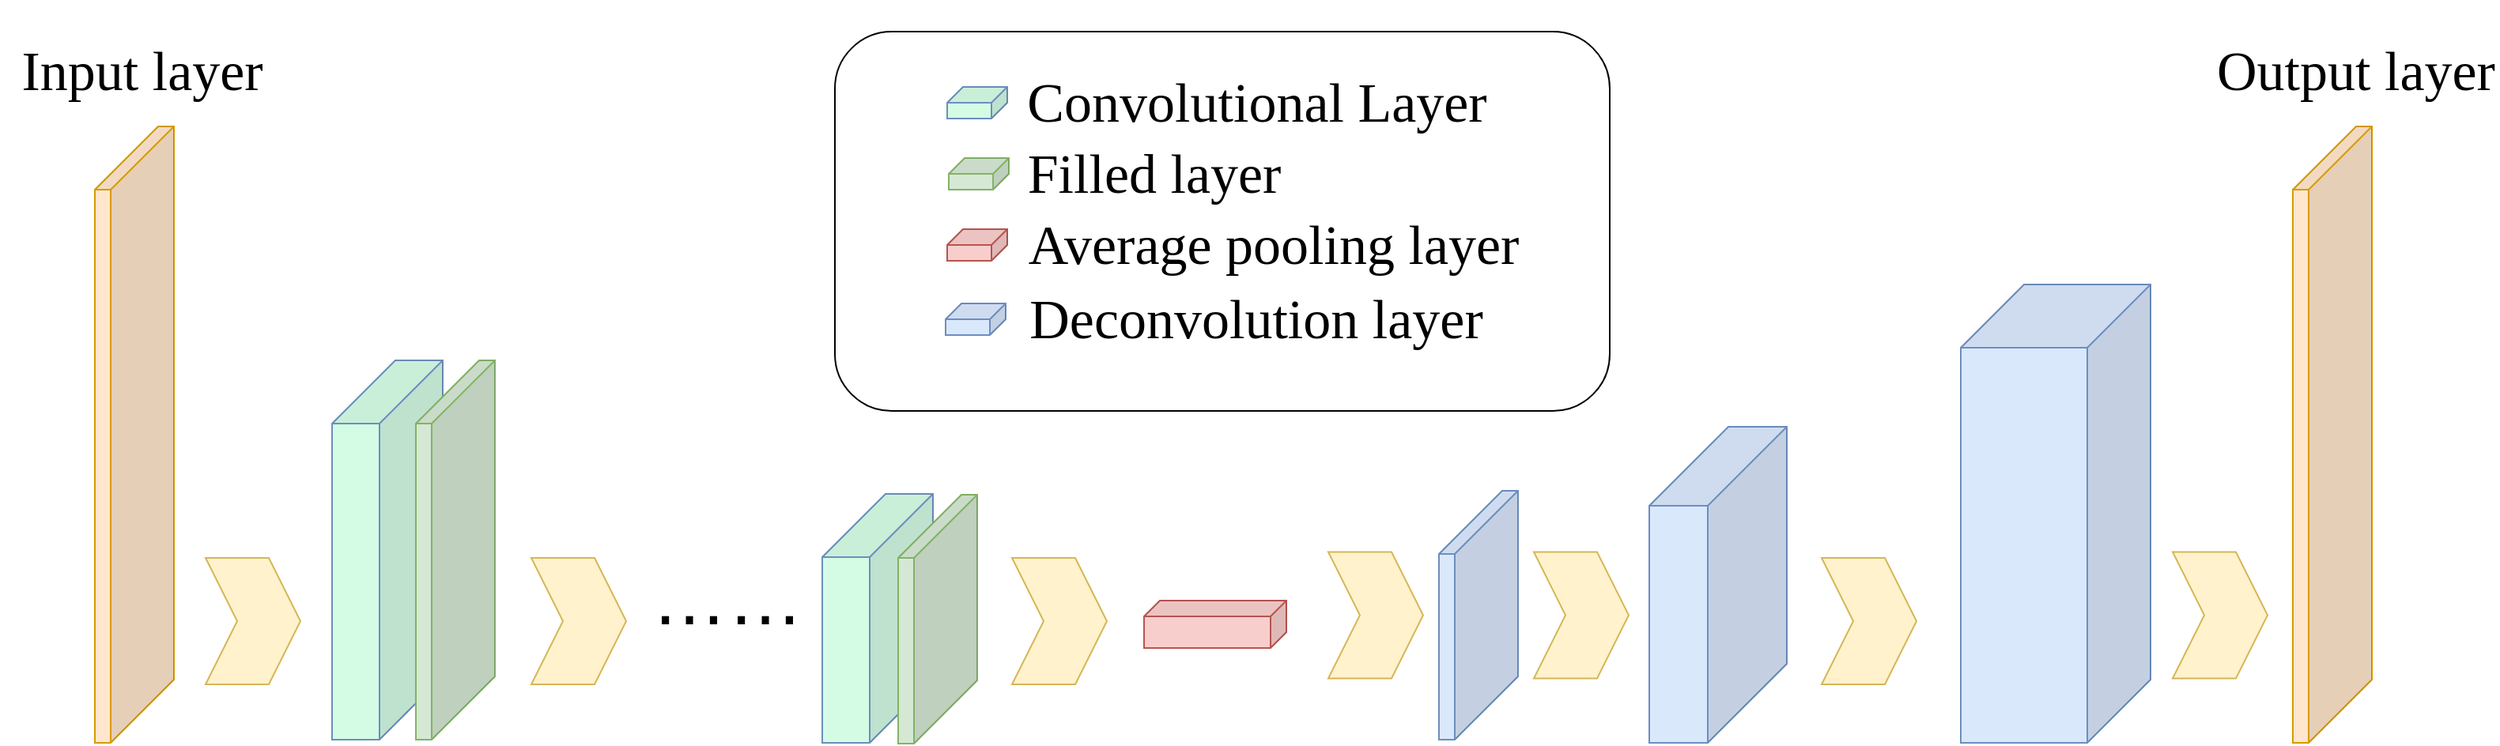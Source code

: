 <mxfile version="26.0.6">
  <diagram name="第 1 页" id="Dq6Lps-M6JQKtfp268AX">
    <mxGraphModel dx="2893" dy="1149" grid="1" gridSize="10" guides="1" tooltips="1" connect="1" arrows="1" fold="1" page="1" pageScale="1" pageWidth="827" pageHeight="1169" math="0" shadow="0">
      <root>
        <mxCell id="0" />
        <mxCell id="1" parent="0" />
        <mxCell id="OkDgl0dUBWGQh2s2AeRR-3" value="" style="shape=cube;whiteSpace=wrap;html=1;boundedLbl=1;backgroundOutline=1;darkOpacity=0.05;darkOpacity2=0.1;size=40;direction=east;flipV=0;flipH=1;fillColor=#ffe6cc;strokeColor=#d79b00;" parent="1" vertex="1">
          <mxGeometry x="-250" y="120" width="50" height="390" as="geometry" />
        </mxCell>
        <mxCell id="OkDgl0dUBWGQh2s2AeRR-4" value="" style="shape=cube;whiteSpace=wrap;html=1;boundedLbl=1;backgroundOutline=1;darkOpacity=0.05;darkOpacity2=0.1;size=40;flipH=1;fillColor=#d4fce5;strokeColor=#6c8ebf;" parent="1" vertex="1">
          <mxGeometry x="-100" y="268" width="70" height="240" as="geometry" />
        </mxCell>
        <mxCell id="OkDgl0dUBWGQh2s2AeRR-5" value="" style="shape=cube;whiteSpace=wrap;html=1;boundedLbl=1;backgroundOutline=1;darkOpacity=0.05;darkOpacity2=0.1;size=40;flipH=1;fillColor=#d5e8d4;strokeColor=#82b366;" parent="1" vertex="1">
          <mxGeometry x="-47" y="268" width="50" height="240" as="geometry" />
        </mxCell>
        <mxCell id="OkDgl0dUBWGQh2s2AeRR-6" value="&lt;font style=&quot;font-size: 48px;&quot;&gt;……&lt;/font&gt;" style="text;html=1;align=center;verticalAlign=middle;whiteSpace=wrap;rounded=0;" parent="1" vertex="1">
          <mxGeometry x="120" y="403" width="60" height="30" as="geometry" />
        </mxCell>
        <mxCell id="OkDgl0dUBWGQh2s2AeRR-7" value="" style="shape=cube;whiteSpace=wrap;html=1;boundedLbl=1;backgroundOutline=1;darkOpacity=0.05;darkOpacity2=0.1;size=40;flipH=1;fillColor=#d4fce5;strokeColor=#6c8ebf;" parent="1" vertex="1">
          <mxGeometry x="210" y="352.5" width="70" height="157.5" as="geometry" />
        </mxCell>
        <mxCell id="OkDgl0dUBWGQh2s2AeRR-8" value="" style="shape=cube;whiteSpace=wrap;html=1;boundedLbl=1;backgroundOutline=1;darkOpacity=0.05;darkOpacity2=0.1;size=40;flipH=1;fillColor=#d5e8d4;strokeColor=#82b366;" parent="1" vertex="1">
          <mxGeometry x="258" y="353" width="50" height="157.5" as="geometry" />
        </mxCell>
        <mxCell id="OkDgl0dUBWGQh2s2AeRR-9" value="" style="shape=cube;whiteSpace=wrap;html=1;boundedLbl=1;backgroundOutline=1;darkOpacity=0.05;darkOpacity2=0.1;size=10;flipH=1;fillColor=#f8cecc;strokeColor=#b85450;" parent="1" vertex="1">
          <mxGeometry x="413.5" y="420" width="90" height="30" as="geometry" />
        </mxCell>
        <mxCell id="OkDgl0dUBWGQh2s2AeRR-12" value="" style="shape=cube;whiteSpace=wrap;html=1;boundedLbl=1;backgroundOutline=1;darkOpacity=0.05;darkOpacity2=0.1;size=40;flipH=1;fillColor=#dae8fc;strokeColor=#6c8ebf;" parent="1" vertex="1">
          <mxGeometry x="600" y="350.5" width="50" height="157.5" as="geometry" />
        </mxCell>
        <mxCell id="OkDgl0dUBWGQh2s2AeRR-13" value="" style="shape=step;perimeter=stepPerimeter;whiteSpace=wrap;html=1;fixedSize=1;fillColor=#fff2cc;strokeColor=#d6b656;" parent="1" vertex="1">
          <mxGeometry x="-180" y="393" width="60" height="80" as="geometry" />
        </mxCell>
        <mxCell id="OkDgl0dUBWGQh2s2AeRR-14" value="" style="shape=step;perimeter=stepPerimeter;whiteSpace=wrap;html=1;fixedSize=1;fillColor=#fff2cc;strokeColor=#d6b656;" parent="1" vertex="1">
          <mxGeometry x="26" y="393" width="60" height="80" as="geometry" />
        </mxCell>
        <mxCell id="OkDgl0dUBWGQh2s2AeRR-15" value="" style="shape=step;perimeter=stepPerimeter;whiteSpace=wrap;html=1;fixedSize=1;fillColor=#fff2cc;strokeColor=#d6b656;" parent="1" vertex="1">
          <mxGeometry x="330" y="393" width="60" height="80" as="geometry" />
        </mxCell>
        <mxCell id="OkDgl0dUBWGQh2s2AeRR-16" value="" style="shape=step;perimeter=stepPerimeter;whiteSpace=wrap;html=1;fixedSize=1;fillColor=#fff2cc;strokeColor=#d6b656;" parent="1" vertex="1">
          <mxGeometry x="530" y="389.25" width="60" height="80" as="geometry" />
        </mxCell>
        <mxCell id="OkDgl0dUBWGQh2s2AeRR-17" value="" style="shape=cube;whiteSpace=wrap;html=1;boundedLbl=1;backgroundOutline=1;darkOpacity=0.05;darkOpacity2=0.1;size=50;flipH=1;fillColor=#dae8fc;strokeColor=#6c8ebf;" parent="1" vertex="1">
          <mxGeometry x="733" y="310" width="87" height="200" as="geometry" />
        </mxCell>
        <mxCell id="OkDgl0dUBWGQh2s2AeRR-18" value="" style="shape=cube;whiteSpace=wrap;html=1;boundedLbl=1;backgroundOutline=1;darkOpacity=0.05;darkOpacity2=0.1;size=40;flipH=1;strokeColor=#6c8ebf;fillColor=#dae8fc;" parent="1" vertex="1">
          <mxGeometry x="930" y="220" width="120" height="290" as="geometry" />
        </mxCell>
        <mxCell id="OkDgl0dUBWGQh2s2AeRR-19" value="" style="shape=cube;whiteSpace=wrap;html=1;boundedLbl=1;backgroundOutline=1;darkOpacity=0.05;darkOpacity2=0.1;size=40;direction=east;flipV=0;flipH=1;fillColor=#ffe6cc;strokeColor=#d79b00;" parent="1" vertex="1">
          <mxGeometry x="1140" y="120" width="50" height="390" as="geometry" />
        </mxCell>
        <mxCell id="OkDgl0dUBWGQh2s2AeRR-22" value="" style="shape=step;perimeter=stepPerimeter;whiteSpace=wrap;html=1;fixedSize=1;fillColor=#fff2cc;strokeColor=#d6b656;" parent="1" vertex="1">
          <mxGeometry x="660" y="389.25" width="60" height="80" as="geometry" />
        </mxCell>
        <mxCell id="OkDgl0dUBWGQh2s2AeRR-25" value="" style="shape=step;perimeter=stepPerimeter;whiteSpace=wrap;html=1;fixedSize=1;fillColor=#fff2cc;strokeColor=#d6b656;" parent="1" vertex="1">
          <mxGeometry x="842" y="393" width="60" height="80" as="geometry" />
        </mxCell>
        <mxCell id="OkDgl0dUBWGQh2s2AeRR-26" value="" style="shape=step;perimeter=stepPerimeter;whiteSpace=wrap;html=1;fixedSize=1;fillColor=#fff2cc;strokeColor=#d6b656;" parent="1" vertex="1">
          <mxGeometry x="1064" y="389.25" width="60" height="80" as="geometry" />
        </mxCell>
        <mxCell id="OkDgl0dUBWGQh2s2AeRR-35" value="&lt;font face=&quot;Times New Roman&quot;&gt;&lt;span style=&quot;text-align: left;&quot;&gt;Input&lt;/span&gt;&lt;span style=&quot;text-align: left;&quot;&gt; layer&lt;/span&gt;&lt;/font&gt;" style="text;html=1;align=center;verticalAlign=middle;whiteSpace=wrap;rounded=0;fillColor=none;fontSize=35;" parent="1" vertex="1">
          <mxGeometry x="-310" y="40" width="180" height="90" as="geometry" />
        </mxCell>
        <mxCell id="OkDgl0dUBWGQh2s2AeRR-47" value="" style="group;fontSize=35;" parent="1" vertex="1" connectable="0">
          <mxGeometry x="190" y="60" width="490" height="240" as="geometry" />
        </mxCell>
        <mxCell id="OkDgl0dUBWGQh2s2AeRR-32" value="" style="rounded=1;whiteSpace=wrap;html=1;fillColor=none;fontSize=35;" parent="OkDgl0dUBWGQh2s2AeRR-47" vertex="1">
          <mxGeometry x="28" width="490" height="240" as="geometry" />
        </mxCell>
        <mxCell id="OkDgl0dUBWGQh2s2AeRR-36" value="" style="shape=cube;whiteSpace=wrap;html=1;boundedLbl=1;backgroundOutline=1;darkOpacity=0.05;darkOpacity2=0.1;size=10;flipH=1;fillColor=#d4fce5;strokeColor=#6c8ebf;fontSize=35;" parent="OkDgl0dUBWGQh2s2AeRR-47" vertex="1">
          <mxGeometry x="99" y="35" width="38" height="20" as="geometry" />
        </mxCell>
        <mxCell id="OkDgl0dUBWGQh2s2AeRR-38" value="" style="shape=cube;whiteSpace=wrap;html=1;boundedLbl=1;backgroundOutline=1;darkOpacity=0.05;darkOpacity2=0.1;size=10;flipH=1;fillColor=#d5e8d4;strokeColor=#82b366;fontSize=35;" parent="OkDgl0dUBWGQh2s2AeRR-47" vertex="1">
          <mxGeometry x="100" y="80" width="38" height="20" as="geometry" />
        </mxCell>
        <mxCell id="OkDgl0dUBWGQh2s2AeRR-39" value="" style="shape=cube;whiteSpace=wrap;html=1;boundedLbl=1;backgroundOutline=1;darkOpacity=0.05;darkOpacity2=0.1;size=10;flipH=1;fillColor=#f8cecc;strokeColor=#b85450;fontSize=35;" parent="OkDgl0dUBWGQh2s2AeRR-47" vertex="1">
          <mxGeometry x="99" y="125" width="38" height="20" as="geometry" />
        </mxCell>
        <mxCell id="OkDgl0dUBWGQh2s2AeRR-40" value="" style="shape=cube;whiteSpace=wrap;html=1;boundedLbl=1;backgroundOutline=1;darkOpacity=0.05;darkOpacity2=0.1;size=10;flipH=1;fillColor=#dae8fc;strokeColor=#6c8ebf;fontSize=35;" parent="OkDgl0dUBWGQh2s2AeRR-47" vertex="1">
          <mxGeometry x="98" y="172" width="38" height="20" as="geometry" />
        </mxCell>
        <mxCell id="OkDgl0dUBWGQh2s2AeRR-41" value="&lt;span style=&quot;text-align: left; background-color: rgb(255, 255, 255);&quot;&gt;&lt;font face=&quot;Times New Roman&quot;&gt;Convolutional Layer&lt;/font&gt;&lt;/span&gt;" style="text;html=1;align=center;verticalAlign=middle;whiteSpace=wrap;rounded=0;fontSize=35;" parent="OkDgl0dUBWGQh2s2AeRR-47" vertex="1">
          <mxGeometry x="121" y="30" width="348" height="30" as="geometry" />
        </mxCell>
        <mxCell id="OkDgl0dUBWGQh2s2AeRR-42" value="&lt;span style=&quot;text-align: left; background-color: rgb(255, 255, 255);&quot;&gt;&lt;font face=&quot;Times New Roman&quot;&gt;Filled layer&lt;/font&gt;&lt;/span&gt;" style="text;html=1;align=center;verticalAlign=middle;whiteSpace=wrap;rounded=0;fontSize=35;" parent="OkDgl0dUBWGQh2s2AeRR-47" vertex="1">
          <mxGeometry x="104" y="75" width="252" height="30" as="geometry" />
        </mxCell>
        <mxCell id="OkDgl0dUBWGQh2s2AeRR-44" value="&lt;span style=&quot;text-align: start; background-color: rgb(255, 255, 255);&quot;&gt;&lt;font face=&quot;Times New Roman&quot;&gt;Average pooling layer&lt;/font&gt;&lt;/span&gt;" style="text;html=1;align=center;verticalAlign=middle;whiteSpace=wrap;rounded=0;fontSize=35;" parent="OkDgl0dUBWGQh2s2AeRR-47" vertex="1">
          <mxGeometry x="138" y="120" width="335" height="30" as="geometry" />
        </mxCell>
        <mxCell id="OkDgl0dUBWGQh2s2AeRR-45" value="&lt;span style=&quot;text-align: start; background-color: rgb(255, 255, 255);&quot;&gt;&lt;font face=&quot;Times New Roman&quot;&gt;Deconvolution layer&lt;/font&gt;&lt;/span&gt;" style="text;html=1;align=center;verticalAlign=middle;whiteSpace=wrap;rounded=0;fontSize=35;" parent="OkDgl0dUBWGQh2s2AeRR-47" vertex="1">
          <mxGeometry x="149.5" y="167" width="289" height="30" as="geometry" />
        </mxCell>
        <mxCell id="OkDgl0dUBWGQh2s2AeRR-48" value="&lt;font face=&quot;Times New Roman&quot;&gt;&lt;span style=&quot;text-align: left;&quot;&gt;Output&lt;/span&gt;&lt;span style=&quot;text-align: left;&quot;&gt; layer&lt;/span&gt;&lt;/font&gt;" style="text;html=1;align=center;verticalAlign=middle;whiteSpace=wrap;rounded=0;fillColor=none;fontSize=35;" parent="1" vertex="1">
          <mxGeometry x="1090" y="40" width="180" height="90" as="geometry" />
        </mxCell>
      </root>
    </mxGraphModel>
  </diagram>
</mxfile>
